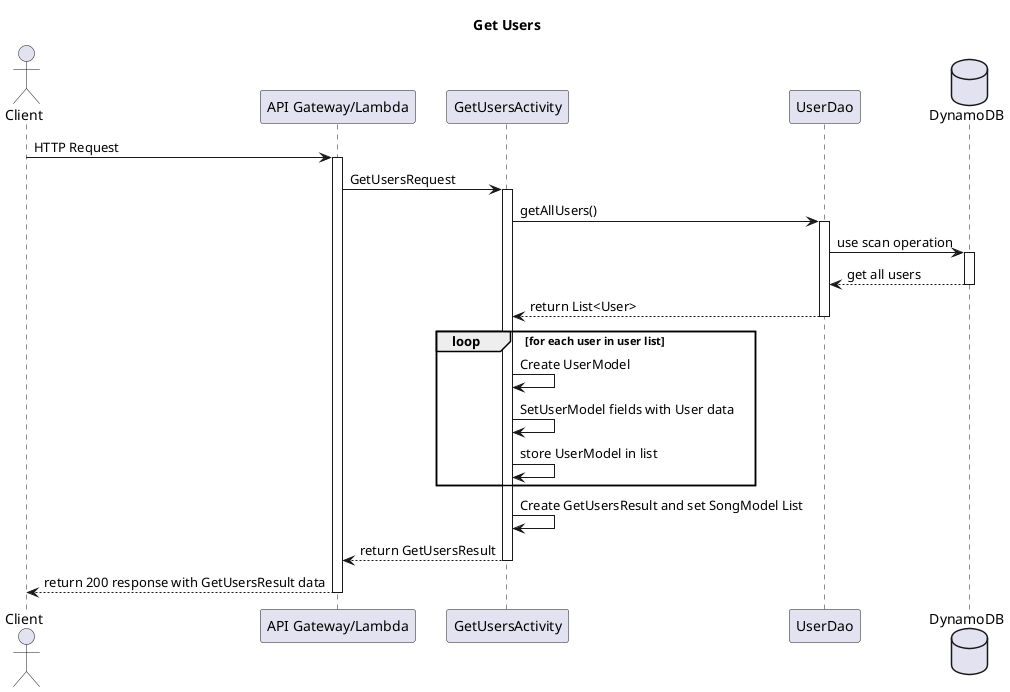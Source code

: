 @startuml

actor "Client" as client
participant "API Gateway/Lambda" as apiGateway
participant "GetUsersActivity" as getUsersActivity
participant "UserDao" as userDao
database "DynamoDB" as dynamoDB

title Get Users

client -> apiGateway : HTTP Request
activate apiGateway

apiGateway -> getUsersActivity : GetUsersRequest
activate getUsersActivity

getUsersActivity -> userDao : getAllUsers()
activate userDao

userDao -> dynamoDB : use scan operation
activate dynamoDB

dynamoDB --> userDao: get all users
deactivate dynamoDB

userDao --> getUsersActivity : return List<User>
deactivate userDao

loop for each user in user list
getUsersActivity -> getUsersActivity: Create UserModel
getUsersActivity -> getUsersActivity: SetUserModel fields with User data
getUsersActivity -> getUsersActivity: store UserModel in list
end

getUsersActivity -> getUsersActivity: Create GetUsersResult and set SongModel List

getUsersActivity --> apiGateway : return GetUsersResult
deactivate getUsersActivity

apiGateway --> client : return 200 response with GetUsersResult data
deactivate apiGateway

@enduml